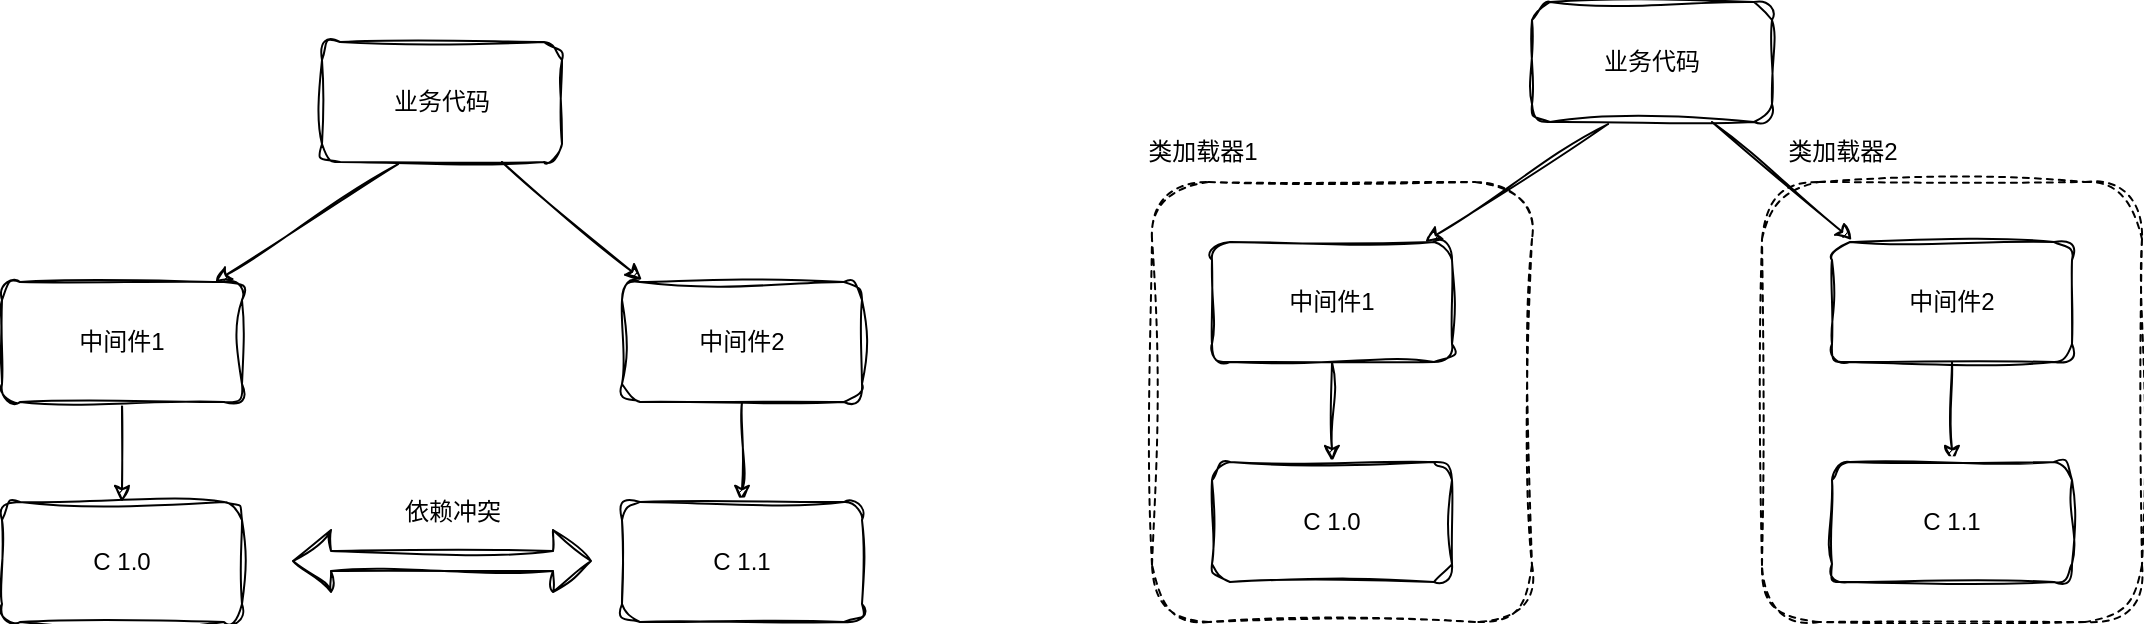 <mxfile version="23.1.7" type="github">
  <diagram name="第 1 页" id="kAk_AUvVgAdeiHkk8ndf">
    <mxGraphModel dx="1070" dy="609" grid="0" gridSize="10" guides="1" tooltips="1" connect="1" arrows="1" fold="1" page="0" pageScale="1" pageWidth="827" pageHeight="1169" math="0" shadow="0">
      <root>
        <mxCell id="0" />
        <mxCell id="1" parent="0" />
        <mxCell id="TJ4tR0Bor79Mjj3UJsSP-24" value="" style="rounded=1;whiteSpace=wrap;html=1;sketch=1;hachureGap=4;jiggle=2;curveFitting=1;dashed=1;" vertex="1" parent="1">
          <mxGeometry x="910" y="180" width="190" height="220" as="geometry" />
        </mxCell>
        <mxCell id="TJ4tR0Bor79Mjj3UJsSP-23" value="" style="rounded=1;whiteSpace=wrap;html=1;sketch=1;hachureGap=4;jiggle=2;curveFitting=1;dashed=1;" vertex="1" parent="1">
          <mxGeometry x="605" y="180" width="190" height="220" as="geometry" />
        </mxCell>
        <mxCell id="TJ4tR0Bor79Mjj3UJsSP-1" value="业务代码" style="rounded=1;whiteSpace=wrap;html=1;sketch=1;hachureGap=4;jiggle=2;curveFitting=1;" vertex="1" parent="1">
          <mxGeometry x="190" y="110" width="120" height="60" as="geometry" />
        </mxCell>
        <mxCell id="TJ4tR0Bor79Mjj3UJsSP-8" value="" style="edgeStyle=orthogonalEdgeStyle;rounded=0;sketch=1;hachureGap=4;jiggle=2;curveFitting=1;orthogonalLoop=1;jettySize=auto;html=1;" edge="1" parent="1" source="TJ4tR0Bor79Mjj3UJsSP-2" target="TJ4tR0Bor79Mjj3UJsSP-4">
          <mxGeometry relative="1" as="geometry" />
        </mxCell>
        <mxCell id="TJ4tR0Bor79Mjj3UJsSP-2" value="中间件1" style="rounded=1;whiteSpace=wrap;html=1;sketch=1;hachureGap=4;jiggle=2;curveFitting=1;" vertex="1" parent="1">
          <mxGeometry x="30" y="230" width="120" height="60" as="geometry" />
        </mxCell>
        <mxCell id="TJ4tR0Bor79Mjj3UJsSP-9" value="" style="edgeStyle=orthogonalEdgeStyle;rounded=0;sketch=1;hachureGap=4;jiggle=2;curveFitting=1;orthogonalLoop=1;jettySize=auto;html=1;" edge="1" parent="1" source="TJ4tR0Bor79Mjj3UJsSP-3" target="TJ4tR0Bor79Mjj3UJsSP-5">
          <mxGeometry relative="1" as="geometry" />
        </mxCell>
        <mxCell id="TJ4tR0Bor79Mjj3UJsSP-3" value="中间件2" style="rounded=1;whiteSpace=wrap;html=1;sketch=1;hachureGap=4;jiggle=2;curveFitting=1;" vertex="1" parent="1">
          <mxGeometry x="340" y="230" width="120" height="60" as="geometry" />
        </mxCell>
        <mxCell id="TJ4tR0Bor79Mjj3UJsSP-4" value="C 1.0" style="rounded=1;whiteSpace=wrap;html=1;sketch=1;hachureGap=4;jiggle=2;curveFitting=1;" vertex="1" parent="1">
          <mxGeometry x="30" y="340" width="120" height="60" as="geometry" />
        </mxCell>
        <mxCell id="TJ4tR0Bor79Mjj3UJsSP-5" value="C 1.1" style="rounded=1;whiteSpace=wrap;html=1;sketch=1;hachureGap=4;jiggle=2;curveFitting=1;" vertex="1" parent="1">
          <mxGeometry x="340" y="340" width="120" height="60" as="geometry" />
        </mxCell>
        <mxCell id="TJ4tR0Bor79Mjj3UJsSP-6" value="" style="endArrow=classic;html=1;rounded=0;sketch=1;hachureGap=4;jiggle=2;curveFitting=1;exitX=0.317;exitY=1.017;exitDx=0;exitDy=0;exitPerimeter=0;" edge="1" parent="1" source="TJ4tR0Bor79Mjj3UJsSP-1" target="TJ4tR0Bor79Mjj3UJsSP-2">
          <mxGeometry width="50" height="50" relative="1" as="geometry">
            <mxPoint x="190" y="260" as="sourcePoint" />
            <mxPoint x="240" y="210" as="targetPoint" />
          </mxGeometry>
        </mxCell>
        <mxCell id="TJ4tR0Bor79Mjj3UJsSP-7" value="" style="endArrow=classic;html=1;rounded=0;sketch=1;hachureGap=4;jiggle=2;curveFitting=1;entryX=0.083;entryY=-0.017;entryDx=0;entryDy=0;exitX=0.75;exitY=1;exitDx=0;exitDy=0;entryPerimeter=0;" edge="1" parent="1" source="TJ4tR0Bor79Mjj3UJsSP-1" target="TJ4tR0Bor79Mjj3UJsSP-3">
          <mxGeometry width="50" height="50" relative="1" as="geometry">
            <mxPoint x="240" y="270" as="sourcePoint" />
            <mxPoint x="290" y="220" as="targetPoint" />
          </mxGeometry>
        </mxCell>
        <mxCell id="TJ4tR0Bor79Mjj3UJsSP-10" value="" style="shape=flexArrow;endArrow=classic;startArrow=classic;html=1;rounded=0;sketch=1;hachureGap=4;jiggle=2;curveFitting=1;" edge="1" parent="1">
          <mxGeometry width="100" height="100" relative="1" as="geometry">
            <mxPoint x="175" y="369.5" as="sourcePoint" />
            <mxPoint x="325" y="369.5" as="targetPoint" />
          </mxGeometry>
        </mxCell>
        <mxCell id="TJ4tR0Bor79Mjj3UJsSP-11" value="依赖冲突" style="text;html=1;align=center;verticalAlign=middle;resizable=0;points=[];autosize=1;strokeColor=none;fillColor=none;" vertex="1" parent="1">
          <mxGeometry x="220" y="330" width="70" height="30" as="geometry" />
        </mxCell>
        <mxCell id="TJ4tR0Bor79Mjj3UJsSP-12" value="业务代码" style="rounded=1;whiteSpace=wrap;html=1;sketch=1;hachureGap=4;jiggle=2;curveFitting=1;" vertex="1" parent="1">
          <mxGeometry x="795" y="90" width="120" height="60" as="geometry" />
        </mxCell>
        <mxCell id="TJ4tR0Bor79Mjj3UJsSP-13" value="" style="edgeStyle=orthogonalEdgeStyle;rounded=0;sketch=1;hachureGap=4;jiggle=2;curveFitting=1;orthogonalLoop=1;jettySize=auto;html=1;" edge="1" parent="1" source="TJ4tR0Bor79Mjj3UJsSP-14" target="TJ4tR0Bor79Mjj3UJsSP-17">
          <mxGeometry relative="1" as="geometry" />
        </mxCell>
        <mxCell id="TJ4tR0Bor79Mjj3UJsSP-14" value="中间件1" style="rounded=1;whiteSpace=wrap;html=1;sketch=1;hachureGap=4;jiggle=2;curveFitting=1;" vertex="1" parent="1">
          <mxGeometry x="635" y="210" width="120" height="60" as="geometry" />
        </mxCell>
        <mxCell id="TJ4tR0Bor79Mjj3UJsSP-15" value="" style="edgeStyle=orthogonalEdgeStyle;rounded=0;sketch=1;hachureGap=4;jiggle=2;curveFitting=1;orthogonalLoop=1;jettySize=auto;html=1;" edge="1" parent="1" source="TJ4tR0Bor79Mjj3UJsSP-16" target="TJ4tR0Bor79Mjj3UJsSP-18">
          <mxGeometry relative="1" as="geometry" />
        </mxCell>
        <mxCell id="TJ4tR0Bor79Mjj3UJsSP-16" value="中间件2" style="rounded=1;whiteSpace=wrap;html=1;sketch=1;hachureGap=4;jiggle=2;curveFitting=1;" vertex="1" parent="1">
          <mxGeometry x="945" y="210" width="120" height="60" as="geometry" />
        </mxCell>
        <mxCell id="TJ4tR0Bor79Mjj3UJsSP-17" value="C 1.0" style="rounded=1;whiteSpace=wrap;html=1;sketch=1;hachureGap=4;jiggle=2;curveFitting=1;" vertex="1" parent="1">
          <mxGeometry x="635" y="320" width="120" height="60" as="geometry" />
        </mxCell>
        <mxCell id="TJ4tR0Bor79Mjj3UJsSP-18" value="C 1.1" style="rounded=1;whiteSpace=wrap;html=1;sketch=1;hachureGap=4;jiggle=2;curveFitting=1;" vertex="1" parent="1">
          <mxGeometry x="945" y="320" width="120" height="60" as="geometry" />
        </mxCell>
        <mxCell id="TJ4tR0Bor79Mjj3UJsSP-19" value="" style="endArrow=classic;html=1;rounded=0;sketch=1;hachureGap=4;jiggle=2;curveFitting=1;exitX=0.317;exitY=1.017;exitDx=0;exitDy=0;exitPerimeter=0;" edge="1" parent="1" source="TJ4tR0Bor79Mjj3UJsSP-12" target="TJ4tR0Bor79Mjj3UJsSP-14">
          <mxGeometry width="50" height="50" relative="1" as="geometry">
            <mxPoint x="795" y="240" as="sourcePoint" />
            <mxPoint x="845" y="190" as="targetPoint" />
          </mxGeometry>
        </mxCell>
        <mxCell id="TJ4tR0Bor79Mjj3UJsSP-20" value="" style="endArrow=classic;html=1;rounded=0;sketch=1;hachureGap=4;jiggle=2;curveFitting=1;entryX=0.083;entryY=-0.017;entryDx=0;entryDy=0;exitX=0.75;exitY=1;exitDx=0;exitDy=0;entryPerimeter=0;" edge="1" parent="1" source="TJ4tR0Bor79Mjj3UJsSP-12" target="TJ4tR0Bor79Mjj3UJsSP-16">
          <mxGeometry width="50" height="50" relative="1" as="geometry">
            <mxPoint x="845" y="250" as="sourcePoint" />
            <mxPoint x="895" y="200" as="targetPoint" />
          </mxGeometry>
        </mxCell>
        <mxCell id="TJ4tR0Bor79Mjj3UJsSP-25" value="类加载器1" style="text;html=1;align=center;verticalAlign=middle;resizable=0;points=[];autosize=1;strokeColor=none;fillColor=none;" vertex="1" parent="1">
          <mxGeometry x="590" y="150" width="80" height="30" as="geometry" />
        </mxCell>
        <mxCell id="TJ4tR0Bor79Mjj3UJsSP-26" value="类加载器2" style="text;html=1;align=center;verticalAlign=middle;resizable=0;points=[];autosize=1;strokeColor=none;fillColor=none;" vertex="1" parent="1">
          <mxGeometry x="910" y="150" width="80" height="30" as="geometry" />
        </mxCell>
      </root>
    </mxGraphModel>
  </diagram>
</mxfile>
